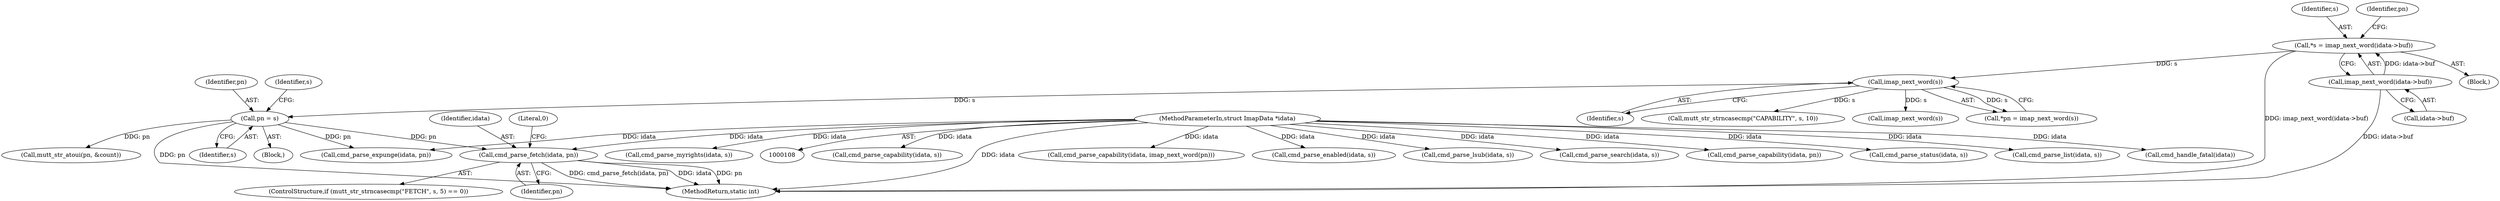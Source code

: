 digraph "0_neomutt_36a29280448097f34ce9c94606195f2ac643fed1@pointer" {
"1000245" [label="(Call,cmd_parse_fetch(idata, pn))"];
"1000109" [label="(MethodParameterIn,struct ImapData *idata)"];
"1000140" [label="(Call,pn = s)"];
"1000125" [label="(Call,imap_next_word(s))"];
"1000116" [label="(Call,*s = imap_next_word(idata->buf))"];
"1000118" [label="(Call,imap_next_word(idata->buf))"];
"1000142" [label="(Identifier,s)"];
"1000246" [label="(Identifier,idata)"];
"1000234" [label="(Call,cmd_parse_expunge(idata, pn))"];
"1000245" [label="(Call,cmd_parse_fetch(idata, pn))"];
"1000110" [label="(Block,)"];
"1000401" [label="(Literal,0)"];
"1000117" [label="(Identifier,s)"];
"1000256" [label="(Call,cmd_parse_capability(idata, s))"];
"1000278" [label="(Call,cmd_parse_capability(idata, imap_next_word(pn)))"];
"1000109" [label="(MethodParameterIn,struct ImapData *idata)"];
"1000119" [label="(Call,idata->buf)"];
"1000402" [label="(MethodReturn,static int)"];
"1000345" [label="(Call,cmd_parse_enabled(idata, s))"];
"1000301" [label="(Call,cmd_parse_lsub(idata, s))"];
"1000139" [label="(Block,)"];
"1000323" [label="(Call,cmd_parse_search(idata, s))"];
"1000140" [label="(Call,pn = s)"];
"1000145" [label="(Call,imap_next_word(s))"];
"1000267" [label="(Call,cmd_parse_capability(idata, pn))"];
"1000334" [label="(Call,cmd_parse_status(idata, s))"];
"1000125" [label="(Call,imap_next_word(s))"];
"1000144" [label="(Identifier,s)"];
"1000290" [label="(Call,cmd_parse_list(idata, s))"];
"1000160" [label="(Call,mutt_str_atoui(pn, &count))"];
"1000116" [label="(Call,*s = imap_next_word(idata->buf))"];
"1000238" [label="(ControlStructure,if (mutt_str_strncasecmp(\"FETCH\", s, 5) == 0))"];
"1000118" [label="(Call,imap_next_word(idata->buf))"];
"1000141" [label="(Identifier,pn)"];
"1000247" [label="(Identifier,pn)"];
"1000376" [label="(Call,cmd_handle_fatal(idata))"];
"1000123" [label="(Call,*pn = imap_next_word(s))"];
"1000124" [label="(Identifier,pn)"];
"1000126" [label="(Identifier,s)"];
"1000251" [label="(Call,mutt_str_strncasecmp(\"CAPABILITY\", s, 10))"];
"1000312" [label="(Call,cmd_parse_myrights(idata, s))"];
"1000245" -> "1000238"  [label="AST: "];
"1000245" -> "1000247"  [label="CFG: "];
"1000246" -> "1000245"  [label="AST: "];
"1000247" -> "1000245"  [label="AST: "];
"1000401" -> "1000245"  [label="CFG: "];
"1000245" -> "1000402"  [label="DDG: cmd_parse_fetch(idata, pn)"];
"1000245" -> "1000402"  [label="DDG: idata"];
"1000245" -> "1000402"  [label="DDG: pn"];
"1000109" -> "1000245"  [label="DDG: idata"];
"1000140" -> "1000245"  [label="DDG: pn"];
"1000109" -> "1000108"  [label="AST: "];
"1000109" -> "1000402"  [label="DDG: idata"];
"1000109" -> "1000234"  [label="DDG: idata"];
"1000109" -> "1000256"  [label="DDG: idata"];
"1000109" -> "1000267"  [label="DDG: idata"];
"1000109" -> "1000278"  [label="DDG: idata"];
"1000109" -> "1000290"  [label="DDG: idata"];
"1000109" -> "1000301"  [label="DDG: idata"];
"1000109" -> "1000312"  [label="DDG: idata"];
"1000109" -> "1000323"  [label="DDG: idata"];
"1000109" -> "1000334"  [label="DDG: idata"];
"1000109" -> "1000345"  [label="DDG: idata"];
"1000109" -> "1000376"  [label="DDG: idata"];
"1000140" -> "1000139"  [label="AST: "];
"1000140" -> "1000142"  [label="CFG: "];
"1000141" -> "1000140"  [label="AST: "];
"1000142" -> "1000140"  [label="AST: "];
"1000144" -> "1000140"  [label="CFG: "];
"1000140" -> "1000402"  [label="DDG: pn"];
"1000125" -> "1000140"  [label="DDG: s"];
"1000140" -> "1000160"  [label="DDG: pn"];
"1000140" -> "1000234"  [label="DDG: pn"];
"1000125" -> "1000123"  [label="AST: "];
"1000125" -> "1000126"  [label="CFG: "];
"1000126" -> "1000125"  [label="AST: "];
"1000123" -> "1000125"  [label="CFG: "];
"1000125" -> "1000123"  [label="DDG: s"];
"1000116" -> "1000125"  [label="DDG: s"];
"1000125" -> "1000145"  [label="DDG: s"];
"1000125" -> "1000251"  [label="DDG: s"];
"1000116" -> "1000110"  [label="AST: "];
"1000116" -> "1000118"  [label="CFG: "];
"1000117" -> "1000116"  [label="AST: "];
"1000118" -> "1000116"  [label="AST: "];
"1000124" -> "1000116"  [label="CFG: "];
"1000116" -> "1000402"  [label="DDG: imap_next_word(idata->buf)"];
"1000118" -> "1000116"  [label="DDG: idata->buf"];
"1000118" -> "1000119"  [label="CFG: "];
"1000119" -> "1000118"  [label="AST: "];
"1000118" -> "1000402"  [label="DDG: idata->buf"];
}
